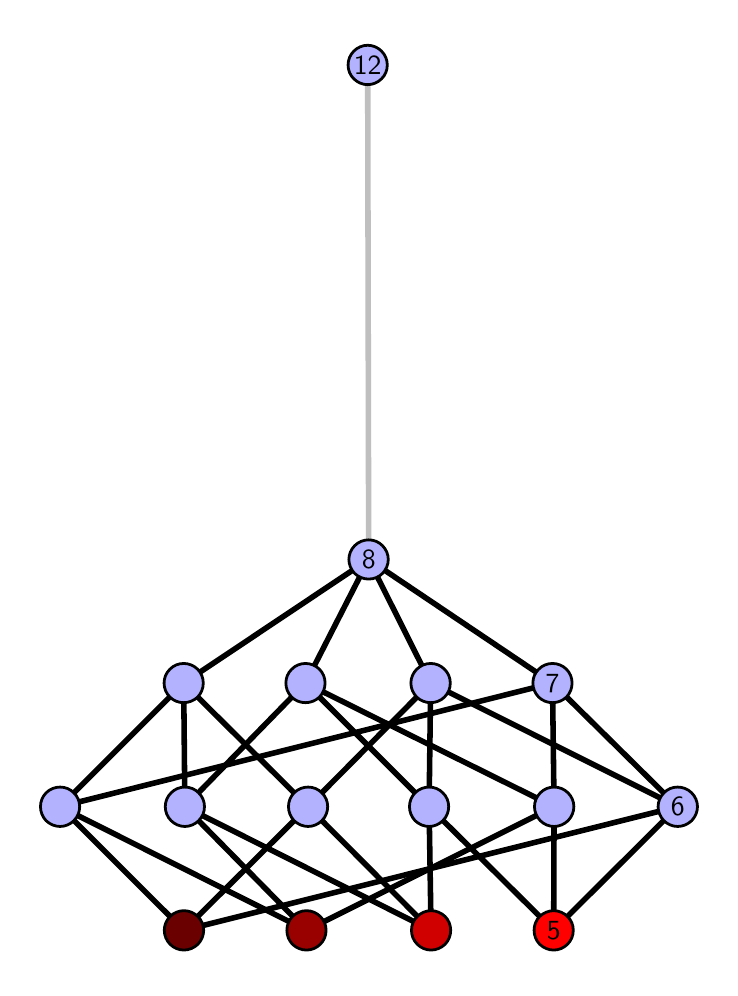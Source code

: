 \begingroup%
\makeatletter%
\begin{pgfpicture}%
\pgfpathrectangle{\pgfpointorigin}{\pgfqpoint{3.412in}{4.7in}}%
\pgfusepath{use as bounding box, clip}%
\begin{pgfscope}%
\pgfsetbuttcap%
\pgfsetmiterjoin%
\definecolor{currentfill}{rgb}{1.0,1.0,1.0}%
\pgfsetfillcolor{currentfill}%
\pgfsetlinewidth{0.0pt}%
\definecolor{currentstroke}{rgb}{1.0,1.0,1.0}%
\pgfsetstrokecolor{currentstroke}%
\pgfsetdash{}{0pt}%
\pgfpathmoveto{\pgfqpoint{0.0in}{0.0in}}%
\pgfpathlineto{\pgfqpoint{3.412in}{0.0in}}%
\pgfpathlineto{\pgfqpoint{3.412in}{4.7in}}%
\pgfpathlineto{\pgfqpoint{0.0in}{4.7in}}%
\pgfpathlineto{\pgfqpoint{0.0in}{0.0in}}%
\pgfpathclose%
\pgfusepath{fill}%
\end{pgfscope}%
\begin{pgfscope}%
\pgfsetbuttcap%
\pgfsetmiterjoin%
\definecolor{currentfill}{rgb}{1.0,1.0,1.0}%
\pgfsetfillcolor{currentfill}%
\pgfsetlinewidth{0.0pt}%
\definecolor{currentstroke}{rgb}{0.0,0.0,0.0}%
\pgfsetstrokecolor{currentstroke}%
\pgfsetstrokeopacity{0.0}%
\pgfsetdash{}{0pt}%
\pgfpathmoveto{\pgfqpoint{0.1in}{0.1in}}%
\pgfpathlineto{\pgfqpoint{3.312in}{0.1in}}%
\pgfpathlineto{\pgfqpoint{3.312in}{4.6in}}%
\pgfpathlineto{\pgfqpoint{0.1in}{4.6in}}%
\pgfpathlineto{\pgfqpoint{0.1in}{0.1in}}%
\pgfpathclose%
\pgfusepath{fill}%
\end{pgfscope}%
\begin{pgfscope}%
\pgfpathrectangle{\pgfqpoint{0.1in}{0.1in}}{\pgfqpoint{3.212in}{4.5in}}%
\pgfusepath{clip}%
\pgfsetrectcap%
\pgfsetroundjoin%
\pgfsetlinewidth{2.007pt}%
\definecolor{currentstroke}{rgb}{0.0,0.0,0.0}%
\pgfsetstrokecolor{currentstroke}%
\pgfsetdash{}{0pt}%
\pgfpathmoveto{\pgfqpoint{2.63in}{0.187in}}%
\pgfpathlineto{\pgfqpoint{2.007in}{0.805in}}%
\pgfusepath{stroke}%
\end{pgfscope}%
\begin{pgfscope}%
\pgfpathrectangle{\pgfqpoint{0.1in}{0.1in}}{\pgfqpoint{3.212in}{4.5in}}%
\pgfusepath{clip}%
\pgfsetrectcap%
\pgfsetroundjoin%
\pgfsetlinewidth{2.007pt}%
\definecolor{currentstroke}{rgb}{0.0,0.0,0.0}%
\pgfsetstrokecolor{currentstroke}%
\pgfsetdash{}{0pt}%
\pgfpathmoveto{\pgfqpoint{2.63in}{0.187in}}%
\pgfpathlineto{\pgfqpoint{2.632in}{0.805in}}%
\pgfusepath{stroke}%
\end{pgfscope}%
\begin{pgfscope}%
\pgfpathrectangle{\pgfqpoint{0.1in}{0.1in}}{\pgfqpoint{3.212in}{4.5in}}%
\pgfusepath{clip}%
\pgfsetrectcap%
\pgfsetroundjoin%
\pgfsetlinewidth{2.007pt}%
\definecolor{currentstroke}{rgb}{0.0,0.0,0.0}%
\pgfsetstrokecolor{currentstroke}%
\pgfsetdash{}{0pt}%
\pgfpathmoveto{\pgfqpoint{2.63in}{0.187in}}%
\pgfpathlineto{\pgfqpoint{3.25in}{0.805in}}%
\pgfusepath{stroke}%
\end{pgfscope}%
\begin{pgfscope}%
\pgfpathrectangle{\pgfqpoint{0.1in}{0.1in}}{\pgfqpoint{3.212in}{4.5in}}%
\pgfusepath{clip}%
\pgfsetrectcap%
\pgfsetroundjoin%
\pgfsetlinewidth{2.007pt}%
\definecolor{currentstroke}{rgb}{0.0,0.0,0.0}%
\pgfsetstrokecolor{currentstroke}%
\pgfsetdash{}{0pt}%
\pgfpathmoveto{\pgfqpoint{2.017in}{0.187in}}%
\pgfpathlineto{\pgfqpoint{2.007in}{0.805in}}%
\pgfusepath{stroke}%
\end{pgfscope}%
\begin{pgfscope}%
\pgfpathrectangle{\pgfqpoint{0.1in}{0.1in}}{\pgfqpoint{3.212in}{4.5in}}%
\pgfusepath{clip}%
\pgfsetrectcap%
\pgfsetroundjoin%
\pgfsetlinewidth{2.007pt}%
\definecolor{currentstroke}{rgb}{0.0,0.0,0.0}%
\pgfsetstrokecolor{currentstroke}%
\pgfsetdash{}{0pt}%
\pgfpathmoveto{\pgfqpoint{2.017in}{0.187in}}%
\pgfpathlineto{\pgfqpoint{0.786in}{0.805in}}%
\pgfusepath{stroke}%
\end{pgfscope}%
\begin{pgfscope}%
\pgfpathrectangle{\pgfqpoint{0.1in}{0.1in}}{\pgfqpoint{3.212in}{4.5in}}%
\pgfusepath{clip}%
\pgfsetrectcap%
\pgfsetroundjoin%
\pgfsetlinewidth{2.007pt}%
\definecolor{currentstroke}{rgb}{0.0,0.0,0.0}%
\pgfsetstrokecolor{currentstroke}%
\pgfsetdash{}{0pt}%
\pgfpathmoveto{\pgfqpoint{2.017in}{0.187in}}%
\pgfpathlineto{\pgfqpoint{1.402in}{0.805in}}%
\pgfusepath{stroke}%
\end{pgfscope}%
\begin{pgfscope}%
\pgfpathrectangle{\pgfqpoint{0.1in}{0.1in}}{\pgfqpoint{3.212in}{4.5in}}%
\pgfusepath{clip}%
\pgfsetrectcap%
\pgfsetroundjoin%
\pgfsetlinewidth{2.007pt}%
\definecolor{currentstroke}{rgb}{0.0,0.0,0.0}%
\pgfsetstrokecolor{currentstroke}%
\pgfsetdash{}{0pt}%
\pgfpathmoveto{\pgfqpoint{1.394in}{0.187in}}%
\pgfpathlineto{\pgfqpoint{2.632in}{0.805in}}%
\pgfusepath{stroke}%
\end{pgfscope}%
\begin{pgfscope}%
\pgfpathrectangle{\pgfqpoint{0.1in}{0.1in}}{\pgfqpoint{3.212in}{4.5in}}%
\pgfusepath{clip}%
\pgfsetrectcap%
\pgfsetroundjoin%
\pgfsetlinewidth{2.007pt}%
\definecolor{currentstroke}{rgb}{0.0,0.0,0.0}%
\pgfsetstrokecolor{currentstroke}%
\pgfsetdash{}{0pt}%
\pgfpathmoveto{\pgfqpoint{1.394in}{0.187in}}%
\pgfpathlineto{\pgfqpoint{0.786in}{0.805in}}%
\pgfusepath{stroke}%
\end{pgfscope}%
\begin{pgfscope}%
\pgfpathrectangle{\pgfqpoint{0.1in}{0.1in}}{\pgfqpoint{3.212in}{4.5in}}%
\pgfusepath{clip}%
\pgfsetrectcap%
\pgfsetroundjoin%
\pgfsetlinewidth{2.007pt}%
\definecolor{currentstroke}{rgb}{0.0,0.0,0.0}%
\pgfsetstrokecolor{currentstroke}%
\pgfsetdash{}{0pt}%
\pgfpathmoveto{\pgfqpoint{1.394in}{0.187in}}%
\pgfpathlineto{\pgfqpoint{0.162in}{0.805in}}%
\pgfusepath{stroke}%
\end{pgfscope}%
\begin{pgfscope}%
\pgfpathrectangle{\pgfqpoint{0.1in}{0.1in}}{\pgfqpoint{3.212in}{4.5in}}%
\pgfusepath{clip}%
\pgfsetrectcap%
\pgfsetroundjoin%
\pgfsetlinewidth{2.007pt}%
\definecolor{currentstroke}{rgb}{0.0,0.0,0.0}%
\pgfsetstrokecolor{currentstroke}%
\pgfsetdash{}{0pt}%
\pgfpathmoveto{\pgfqpoint{0.781in}{0.187in}}%
\pgfpathlineto{\pgfqpoint{3.25in}{0.805in}}%
\pgfusepath{stroke}%
\end{pgfscope}%
\begin{pgfscope}%
\pgfpathrectangle{\pgfqpoint{0.1in}{0.1in}}{\pgfqpoint{3.212in}{4.5in}}%
\pgfusepath{clip}%
\pgfsetrectcap%
\pgfsetroundjoin%
\pgfsetlinewidth{2.007pt}%
\definecolor{currentstroke}{rgb}{0.0,0.0,0.0}%
\pgfsetstrokecolor{currentstroke}%
\pgfsetdash{}{0pt}%
\pgfpathmoveto{\pgfqpoint{0.781in}{0.187in}}%
\pgfpathlineto{\pgfqpoint{1.402in}{0.805in}}%
\pgfusepath{stroke}%
\end{pgfscope}%
\begin{pgfscope}%
\pgfpathrectangle{\pgfqpoint{0.1in}{0.1in}}{\pgfqpoint{3.212in}{4.5in}}%
\pgfusepath{clip}%
\pgfsetrectcap%
\pgfsetroundjoin%
\pgfsetlinewidth{2.007pt}%
\definecolor{currentstroke}{rgb}{0.0,0.0,0.0}%
\pgfsetstrokecolor{currentstroke}%
\pgfsetdash{}{0pt}%
\pgfpathmoveto{\pgfqpoint{0.781in}{0.187in}}%
\pgfpathlineto{\pgfqpoint{0.162in}{0.805in}}%
\pgfusepath{stroke}%
\end{pgfscope}%
\begin{pgfscope}%
\pgfpathrectangle{\pgfqpoint{0.1in}{0.1in}}{\pgfqpoint{3.212in}{4.5in}}%
\pgfusepath{clip}%
\pgfsetrectcap%
\pgfsetroundjoin%
\pgfsetlinewidth{2.007pt}%
\definecolor{currentstroke}{rgb}{0.0,0.0,0.0}%
\pgfsetstrokecolor{currentstroke}%
\pgfsetdash{}{0pt}%
\pgfpathmoveto{\pgfqpoint{2.007in}{0.805in}}%
\pgfpathlineto{\pgfqpoint{1.389in}{1.423in}}%
\pgfusepath{stroke}%
\end{pgfscope}%
\begin{pgfscope}%
\pgfpathrectangle{\pgfqpoint{0.1in}{0.1in}}{\pgfqpoint{3.212in}{4.5in}}%
\pgfusepath{clip}%
\pgfsetrectcap%
\pgfsetroundjoin%
\pgfsetlinewidth{2.007pt}%
\definecolor{currentstroke}{rgb}{0.0,0.0,0.0}%
\pgfsetstrokecolor{currentstroke}%
\pgfsetdash{}{0pt}%
\pgfpathmoveto{\pgfqpoint{2.007in}{0.805in}}%
\pgfpathlineto{\pgfqpoint{2.015in}{1.423in}}%
\pgfusepath{stroke}%
\end{pgfscope}%
\begin{pgfscope}%
\pgfpathrectangle{\pgfqpoint{0.1in}{0.1in}}{\pgfqpoint{3.212in}{4.5in}}%
\pgfusepath{clip}%
\pgfsetrectcap%
\pgfsetroundjoin%
\pgfsetlinewidth{2.007pt}%
\definecolor{currentstroke}{rgb}{0.0,0.0,0.0}%
\pgfsetstrokecolor{currentstroke}%
\pgfsetdash{}{0pt}%
\pgfpathmoveto{\pgfqpoint{2.632in}{0.805in}}%
\pgfpathlineto{\pgfqpoint{1.389in}{1.423in}}%
\pgfusepath{stroke}%
\end{pgfscope}%
\begin{pgfscope}%
\pgfpathrectangle{\pgfqpoint{0.1in}{0.1in}}{\pgfqpoint{3.212in}{4.5in}}%
\pgfusepath{clip}%
\pgfsetrectcap%
\pgfsetroundjoin%
\pgfsetlinewidth{2.007pt}%
\definecolor{currentstroke}{rgb}{0.0,0.0,0.0}%
\pgfsetstrokecolor{currentstroke}%
\pgfsetdash{}{0pt}%
\pgfpathmoveto{\pgfqpoint{2.632in}{0.805in}}%
\pgfpathlineto{\pgfqpoint{2.624in}{1.423in}}%
\pgfusepath{stroke}%
\end{pgfscope}%
\begin{pgfscope}%
\pgfpathrectangle{\pgfqpoint{0.1in}{0.1in}}{\pgfqpoint{3.212in}{4.5in}}%
\pgfusepath{clip}%
\pgfsetrectcap%
\pgfsetroundjoin%
\pgfsetlinewidth{2.007pt}%
\definecolor{currentstroke}{rgb}{0.0,0.0,0.0}%
\pgfsetstrokecolor{currentstroke}%
\pgfsetdash{}{0pt}%
\pgfpathmoveto{\pgfqpoint{3.25in}{0.805in}}%
\pgfpathlineto{\pgfqpoint{2.015in}{1.423in}}%
\pgfusepath{stroke}%
\end{pgfscope}%
\begin{pgfscope}%
\pgfpathrectangle{\pgfqpoint{0.1in}{0.1in}}{\pgfqpoint{3.212in}{4.5in}}%
\pgfusepath{clip}%
\pgfsetrectcap%
\pgfsetroundjoin%
\pgfsetlinewidth{2.007pt}%
\definecolor{currentstroke}{rgb}{0.0,0.0,0.0}%
\pgfsetstrokecolor{currentstroke}%
\pgfsetdash{}{0pt}%
\pgfpathmoveto{\pgfqpoint{3.25in}{0.805in}}%
\pgfpathlineto{\pgfqpoint{2.624in}{1.423in}}%
\pgfusepath{stroke}%
\end{pgfscope}%
\begin{pgfscope}%
\pgfpathrectangle{\pgfqpoint{0.1in}{0.1in}}{\pgfqpoint{3.212in}{4.5in}}%
\pgfusepath{clip}%
\pgfsetrectcap%
\pgfsetroundjoin%
\pgfsetlinewidth{2.007pt}%
\definecolor{currentstroke}{rgb}{0.0,0.0,0.0}%
\pgfsetstrokecolor{currentstroke}%
\pgfsetdash{}{0pt}%
\pgfpathmoveto{\pgfqpoint{0.786in}{0.805in}}%
\pgfpathlineto{\pgfqpoint{1.389in}{1.423in}}%
\pgfusepath{stroke}%
\end{pgfscope}%
\begin{pgfscope}%
\pgfpathrectangle{\pgfqpoint{0.1in}{0.1in}}{\pgfqpoint{3.212in}{4.5in}}%
\pgfusepath{clip}%
\pgfsetrectcap%
\pgfsetroundjoin%
\pgfsetlinewidth{2.007pt}%
\definecolor{currentstroke}{rgb}{0.0,0.0,0.0}%
\pgfsetstrokecolor{currentstroke}%
\pgfsetdash{}{0pt}%
\pgfpathmoveto{\pgfqpoint{0.786in}{0.805in}}%
\pgfpathlineto{\pgfqpoint{0.78in}{1.423in}}%
\pgfusepath{stroke}%
\end{pgfscope}%
\begin{pgfscope}%
\pgfpathrectangle{\pgfqpoint{0.1in}{0.1in}}{\pgfqpoint{3.212in}{4.5in}}%
\pgfusepath{clip}%
\pgfsetrectcap%
\pgfsetroundjoin%
\pgfsetlinewidth{2.007pt}%
\definecolor{currentstroke}{rgb}{0.0,0.0,0.0}%
\pgfsetstrokecolor{currentstroke}%
\pgfsetdash{}{0pt}%
\pgfpathmoveto{\pgfqpoint{1.402in}{0.805in}}%
\pgfpathlineto{\pgfqpoint{2.015in}{1.423in}}%
\pgfusepath{stroke}%
\end{pgfscope}%
\begin{pgfscope}%
\pgfpathrectangle{\pgfqpoint{0.1in}{0.1in}}{\pgfqpoint{3.212in}{4.5in}}%
\pgfusepath{clip}%
\pgfsetrectcap%
\pgfsetroundjoin%
\pgfsetlinewidth{2.007pt}%
\definecolor{currentstroke}{rgb}{0.0,0.0,0.0}%
\pgfsetstrokecolor{currentstroke}%
\pgfsetdash{}{0pt}%
\pgfpathmoveto{\pgfqpoint{1.402in}{0.805in}}%
\pgfpathlineto{\pgfqpoint{0.78in}{1.423in}}%
\pgfusepath{stroke}%
\end{pgfscope}%
\begin{pgfscope}%
\pgfpathrectangle{\pgfqpoint{0.1in}{0.1in}}{\pgfqpoint{3.212in}{4.5in}}%
\pgfusepath{clip}%
\pgfsetrectcap%
\pgfsetroundjoin%
\pgfsetlinewidth{2.007pt}%
\definecolor{currentstroke}{rgb}{0.0,0.0,0.0}%
\pgfsetstrokecolor{currentstroke}%
\pgfsetdash{}{0pt}%
\pgfpathmoveto{\pgfqpoint{0.162in}{0.805in}}%
\pgfpathlineto{\pgfqpoint{2.624in}{1.423in}}%
\pgfusepath{stroke}%
\end{pgfscope}%
\begin{pgfscope}%
\pgfpathrectangle{\pgfqpoint{0.1in}{0.1in}}{\pgfqpoint{3.212in}{4.5in}}%
\pgfusepath{clip}%
\pgfsetrectcap%
\pgfsetroundjoin%
\pgfsetlinewidth{2.007pt}%
\definecolor{currentstroke}{rgb}{0.0,0.0,0.0}%
\pgfsetstrokecolor{currentstroke}%
\pgfsetdash{}{0pt}%
\pgfpathmoveto{\pgfqpoint{0.162in}{0.805in}}%
\pgfpathlineto{\pgfqpoint{0.78in}{1.423in}}%
\pgfusepath{stroke}%
\end{pgfscope}%
\begin{pgfscope}%
\pgfpathrectangle{\pgfqpoint{0.1in}{0.1in}}{\pgfqpoint{3.212in}{4.5in}}%
\pgfusepath{clip}%
\pgfsetrectcap%
\pgfsetroundjoin%
\pgfsetlinewidth{2.007pt}%
\definecolor{currentstroke}{rgb}{0.0,0.0,0.0}%
\pgfsetstrokecolor{currentstroke}%
\pgfsetdash{}{0pt}%
\pgfpathmoveto{\pgfqpoint{1.389in}{1.423in}}%
\pgfpathlineto{\pgfqpoint{1.705in}{2.041in}}%
\pgfusepath{stroke}%
\end{pgfscope}%
\begin{pgfscope}%
\pgfpathrectangle{\pgfqpoint{0.1in}{0.1in}}{\pgfqpoint{3.212in}{4.5in}}%
\pgfusepath{clip}%
\pgfsetrectcap%
\pgfsetroundjoin%
\pgfsetlinewidth{2.007pt}%
\definecolor{currentstroke}{rgb}{0.0,0.0,0.0}%
\pgfsetstrokecolor{currentstroke}%
\pgfsetdash{}{0pt}%
\pgfpathmoveto{\pgfqpoint{2.015in}{1.423in}}%
\pgfpathlineto{\pgfqpoint{1.705in}{2.041in}}%
\pgfusepath{stroke}%
\end{pgfscope}%
\begin{pgfscope}%
\pgfpathrectangle{\pgfqpoint{0.1in}{0.1in}}{\pgfqpoint{3.212in}{4.5in}}%
\pgfusepath{clip}%
\pgfsetrectcap%
\pgfsetroundjoin%
\pgfsetlinewidth{2.007pt}%
\definecolor{currentstroke}{rgb}{0.0,0.0,0.0}%
\pgfsetstrokecolor{currentstroke}%
\pgfsetdash{}{0pt}%
\pgfpathmoveto{\pgfqpoint{2.624in}{1.423in}}%
\pgfpathlineto{\pgfqpoint{1.705in}{2.041in}}%
\pgfusepath{stroke}%
\end{pgfscope}%
\begin{pgfscope}%
\pgfpathrectangle{\pgfqpoint{0.1in}{0.1in}}{\pgfqpoint{3.212in}{4.5in}}%
\pgfusepath{clip}%
\pgfsetrectcap%
\pgfsetroundjoin%
\pgfsetlinewidth{2.007pt}%
\definecolor{currentstroke}{rgb}{0.0,0.0,0.0}%
\pgfsetstrokecolor{currentstroke}%
\pgfsetdash{}{0pt}%
\pgfpathmoveto{\pgfqpoint{0.78in}{1.423in}}%
\pgfpathlineto{\pgfqpoint{1.705in}{2.041in}}%
\pgfusepath{stroke}%
\end{pgfscope}%
\begin{pgfscope}%
\pgfpathrectangle{\pgfqpoint{0.1in}{0.1in}}{\pgfqpoint{3.212in}{4.5in}}%
\pgfusepath{clip}%
\pgfsetrectcap%
\pgfsetroundjoin%
\pgfsetlinewidth{2.007pt}%
\definecolor{currentstroke}{rgb}{0.75,0.75,0.75}%
\pgfsetstrokecolor{currentstroke}%
\pgfsetdash{}{0pt}%
\pgfpathmoveto{\pgfqpoint{1.705in}{2.041in}}%
\pgfpathlineto{\pgfqpoint{1.7in}{4.513in}}%
\pgfusepath{stroke}%
\end{pgfscope}%
\begin{pgfscope}%
\pgfsetbuttcap%
\pgfsetroundjoin%
\definecolor{currentfill}{rgb}{0.7,0.7,1.0}%
\pgfsetfillcolor{currentfill}%
\pgfsetlinewidth{1.004pt}%
\definecolor{currentstroke}{rgb}{0.0,0.0,0.0}%
\pgfsetstrokecolor{currentstroke}%
\pgfsetdash{}{0pt}%
\pgfpathmoveto{\pgfqpoint{0.162in}{0.706in}}%
\pgfpathcurveto{\pgfqpoint{0.188in}{0.706in}}{\pgfqpoint{0.213in}{0.717in}}{\pgfqpoint{0.231in}{0.735in}}%
\pgfpathcurveto{\pgfqpoint{0.25in}{0.754in}}{\pgfqpoint{0.26in}{0.779in}}{\pgfqpoint{0.26in}{0.805in}}%
\pgfpathcurveto{\pgfqpoint{0.26in}{0.831in}}{\pgfqpoint{0.25in}{0.856in}}{\pgfqpoint{0.231in}{0.874in}}%
\pgfpathcurveto{\pgfqpoint{0.213in}{0.893in}}{\pgfqpoint{0.188in}{0.903in}}{\pgfqpoint{0.162in}{0.903in}}%
\pgfpathcurveto{\pgfqpoint{0.136in}{0.903in}}{\pgfqpoint{0.111in}{0.893in}}{\pgfqpoint{0.092in}{0.874in}}%
\pgfpathcurveto{\pgfqpoint{0.074in}{0.856in}}{\pgfqpoint{0.064in}{0.831in}}{\pgfqpoint{0.064in}{0.805in}}%
\pgfpathcurveto{\pgfqpoint{0.064in}{0.779in}}{\pgfqpoint{0.074in}{0.754in}}{\pgfqpoint{0.092in}{0.735in}}%
\pgfpathcurveto{\pgfqpoint{0.111in}{0.717in}}{\pgfqpoint{0.136in}{0.706in}}{\pgfqpoint{0.162in}{0.706in}}%
\pgfpathlineto{\pgfqpoint{0.162in}{0.706in}}%
\pgfpathclose%
\pgfusepath{stroke,fill}%
\end{pgfscope}%
\begin{pgfscope}%
\pgfsetbuttcap%
\pgfsetroundjoin%
\definecolor{currentfill}{rgb}{0.7,0.7,1.0}%
\pgfsetfillcolor{currentfill}%
\pgfsetlinewidth{1.004pt}%
\definecolor{currentstroke}{rgb}{0.0,0.0,0.0}%
\pgfsetstrokecolor{currentstroke}%
\pgfsetdash{}{0pt}%
\pgfpathmoveto{\pgfqpoint{0.786in}{0.706in}}%
\pgfpathcurveto{\pgfqpoint{0.812in}{0.706in}}{\pgfqpoint{0.837in}{0.717in}}{\pgfqpoint{0.855in}{0.735in}}%
\pgfpathcurveto{\pgfqpoint{0.874in}{0.754in}}{\pgfqpoint{0.884in}{0.779in}}{\pgfqpoint{0.884in}{0.805in}}%
\pgfpathcurveto{\pgfqpoint{0.884in}{0.831in}}{\pgfqpoint{0.874in}{0.856in}}{\pgfqpoint{0.855in}{0.874in}}%
\pgfpathcurveto{\pgfqpoint{0.837in}{0.893in}}{\pgfqpoint{0.812in}{0.903in}}{\pgfqpoint{0.786in}{0.903in}}%
\pgfpathcurveto{\pgfqpoint{0.76in}{0.903in}}{\pgfqpoint{0.735in}{0.893in}}{\pgfqpoint{0.717in}{0.874in}}%
\pgfpathcurveto{\pgfqpoint{0.698in}{0.856in}}{\pgfqpoint{0.688in}{0.831in}}{\pgfqpoint{0.688in}{0.805in}}%
\pgfpathcurveto{\pgfqpoint{0.688in}{0.779in}}{\pgfqpoint{0.698in}{0.754in}}{\pgfqpoint{0.717in}{0.735in}}%
\pgfpathcurveto{\pgfqpoint{0.735in}{0.717in}}{\pgfqpoint{0.76in}{0.706in}}{\pgfqpoint{0.786in}{0.706in}}%
\pgfpathlineto{\pgfqpoint{0.786in}{0.706in}}%
\pgfpathclose%
\pgfusepath{stroke,fill}%
\end{pgfscope}%
\begin{pgfscope}%
\pgfsetbuttcap%
\pgfsetroundjoin%
\definecolor{currentfill}{rgb}{0.7,0.7,1.0}%
\pgfsetfillcolor{currentfill}%
\pgfsetlinewidth{1.004pt}%
\definecolor{currentstroke}{rgb}{0.0,0.0,0.0}%
\pgfsetstrokecolor{currentstroke}%
\pgfsetdash{}{0pt}%
\pgfpathmoveto{\pgfqpoint{1.402in}{0.706in}}%
\pgfpathcurveto{\pgfqpoint{1.428in}{0.706in}}{\pgfqpoint{1.453in}{0.717in}}{\pgfqpoint{1.471in}{0.735in}}%
\pgfpathcurveto{\pgfqpoint{1.49in}{0.754in}}{\pgfqpoint{1.5in}{0.779in}}{\pgfqpoint{1.5in}{0.805in}}%
\pgfpathcurveto{\pgfqpoint{1.5in}{0.831in}}{\pgfqpoint{1.49in}{0.856in}}{\pgfqpoint{1.471in}{0.874in}}%
\pgfpathcurveto{\pgfqpoint{1.453in}{0.893in}}{\pgfqpoint{1.428in}{0.903in}}{\pgfqpoint{1.402in}{0.903in}}%
\pgfpathcurveto{\pgfqpoint{1.376in}{0.903in}}{\pgfqpoint{1.351in}{0.893in}}{\pgfqpoint{1.332in}{0.874in}}%
\pgfpathcurveto{\pgfqpoint{1.314in}{0.856in}}{\pgfqpoint{1.304in}{0.831in}}{\pgfqpoint{1.304in}{0.805in}}%
\pgfpathcurveto{\pgfqpoint{1.304in}{0.779in}}{\pgfqpoint{1.314in}{0.754in}}{\pgfqpoint{1.332in}{0.735in}}%
\pgfpathcurveto{\pgfqpoint{1.351in}{0.717in}}{\pgfqpoint{1.376in}{0.706in}}{\pgfqpoint{1.402in}{0.706in}}%
\pgfpathlineto{\pgfqpoint{1.402in}{0.706in}}%
\pgfpathclose%
\pgfusepath{stroke,fill}%
\end{pgfscope}%
\begin{pgfscope}%
\pgfsetbuttcap%
\pgfsetroundjoin%
\definecolor{currentfill}{rgb}{0.7,0.7,1.0}%
\pgfsetfillcolor{currentfill}%
\pgfsetlinewidth{1.004pt}%
\definecolor{currentstroke}{rgb}{0.0,0.0,0.0}%
\pgfsetstrokecolor{currentstroke}%
\pgfsetdash{}{0pt}%
\pgfpathmoveto{\pgfqpoint{0.78in}{1.325in}}%
\pgfpathcurveto{\pgfqpoint{0.806in}{1.325in}}{\pgfqpoint{0.831in}{1.335in}}{\pgfqpoint{0.85in}{1.353in}}%
\pgfpathcurveto{\pgfqpoint{0.868in}{1.372in}}{\pgfqpoint{0.878in}{1.397in}}{\pgfqpoint{0.878in}{1.423in}}%
\pgfpathcurveto{\pgfqpoint{0.878in}{1.449in}}{\pgfqpoint{0.868in}{1.474in}}{\pgfqpoint{0.85in}{1.492in}}%
\pgfpathcurveto{\pgfqpoint{0.831in}{1.511in}}{\pgfqpoint{0.806in}{1.521in}}{\pgfqpoint{0.78in}{1.521in}}%
\pgfpathcurveto{\pgfqpoint{0.754in}{1.521in}}{\pgfqpoint{0.729in}{1.511in}}{\pgfqpoint{0.711in}{1.492in}}%
\pgfpathcurveto{\pgfqpoint{0.692in}{1.474in}}{\pgfqpoint{0.682in}{1.449in}}{\pgfqpoint{0.682in}{1.423in}}%
\pgfpathcurveto{\pgfqpoint{0.682in}{1.397in}}{\pgfqpoint{0.692in}{1.372in}}{\pgfqpoint{0.711in}{1.353in}}%
\pgfpathcurveto{\pgfqpoint{0.729in}{1.335in}}{\pgfqpoint{0.754in}{1.325in}}{\pgfqpoint{0.78in}{1.325in}}%
\pgfpathlineto{\pgfqpoint{0.78in}{1.325in}}%
\pgfpathclose%
\pgfusepath{stroke,fill}%
\end{pgfscope}%
\begin{pgfscope}%
\pgfsetbuttcap%
\pgfsetroundjoin%
\definecolor{currentfill}{rgb}{0.7,0.7,1.0}%
\pgfsetfillcolor{currentfill}%
\pgfsetlinewidth{1.004pt}%
\definecolor{currentstroke}{rgb}{0.0,0.0,0.0}%
\pgfsetstrokecolor{currentstroke}%
\pgfsetdash{}{0pt}%
\pgfpathmoveto{\pgfqpoint{2.007in}{0.706in}}%
\pgfpathcurveto{\pgfqpoint{2.033in}{0.706in}}{\pgfqpoint{2.058in}{0.717in}}{\pgfqpoint{2.076in}{0.735in}}%
\pgfpathcurveto{\pgfqpoint{2.095in}{0.754in}}{\pgfqpoint{2.105in}{0.779in}}{\pgfqpoint{2.105in}{0.805in}}%
\pgfpathcurveto{\pgfqpoint{2.105in}{0.831in}}{\pgfqpoint{2.095in}{0.856in}}{\pgfqpoint{2.076in}{0.874in}}%
\pgfpathcurveto{\pgfqpoint{2.058in}{0.893in}}{\pgfqpoint{2.033in}{0.903in}}{\pgfqpoint{2.007in}{0.903in}}%
\pgfpathcurveto{\pgfqpoint{1.981in}{0.903in}}{\pgfqpoint{1.956in}{0.893in}}{\pgfqpoint{1.937in}{0.874in}}%
\pgfpathcurveto{\pgfqpoint{1.919in}{0.856in}}{\pgfqpoint{1.909in}{0.831in}}{\pgfqpoint{1.909in}{0.805in}}%
\pgfpathcurveto{\pgfqpoint{1.909in}{0.779in}}{\pgfqpoint{1.919in}{0.754in}}{\pgfqpoint{1.937in}{0.735in}}%
\pgfpathcurveto{\pgfqpoint{1.956in}{0.717in}}{\pgfqpoint{1.981in}{0.706in}}{\pgfqpoint{2.007in}{0.706in}}%
\pgfpathlineto{\pgfqpoint{2.007in}{0.706in}}%
\pgfpathclose%
\pgfusepath{stroke,fill}%
\end{pgfscope}%
\begin{pgfscope}%
\pgfsetbuttcap%
\pgfsetroundjoin%
\definecolor{currentfill}{rgb}{0.7,0.7,1.0}%
\pgfsetfillcolor{currentfill}%
\pgfsetlinewidth{1.004pt}%
\definecolor{currentstroke}{rgb}{0.0,0.0,0.0}%
\pgfsetstrokecolor{currentstroke}%
\pgfsetdash{}{0pt}%
\pgfpathmoveto{\pgfqpoint{2.632in}{0.706in}}%
\pgfpathcurveto{\pgfqpoint{2.658in}{0.706in}}{\pgfqpoint{2.683in}{0.717in}}{\pgfqpoint{2.702in}{0.735in}}%
\pgfpathcurveto{\pgfqpoint{2.72in}{0.754in}}{\pgfqpoint{2.731in}{0.779in}}{\pgfqpoint{2.731in}{0.805in}}%
\pgfpathcurveto{\pgfqpoint{2.731in}{0.831in}}{\pgfqpoint{2.72in}{0.856in}}{\pgfqpoint{2.702in}{0.874in}}%
\pgfpathcurveto{\pgfqpoint{2.683in}{0.893in}}{\pgfqpoint{2.658in}{0.903in}}{\pgfqpoint{2.632in}{0.903in}}%
\pgfpathcurveto{\pgfqpoint{2.606in}{0.903in}}{\pgfqpoint{2.581in}{0.893in}}{\pgfqpoint{2.563in}{0.874in}}%
\pgfpathcurveto{\pgfqpoint{2.545in}{0.856in}}{\pgfqpoint{2.534in}{0.831in}}{\pgfqpoint{2.534in}{0.805in}}%
\pgfpathcurveto{\pgfqpoint{2.534in}{0.779in}}{\pgfqpoint{2.545in}{0.754in}}{\pgfqpoint{2.563in}{0.735in}}%
\pgfpathcurveto{\pgfqpoint{2.581in}{0.717in}}{\pgfqpoint{2.606in}{0.706in}}{\pgfqpoint{2.632in}{0.706in}}%
\pgfpathlineto{\pgfqpoint{2.632in}{0.706in}}%
\pgfpathclose%
\pgfusepath{stroke,fill}%
\end{pgfscope}%
\begin{pgfscope}%
\pgfsetbuttcap%
\pgfsetroundjoin%
\definecolor{currentfill}{rgb}{0.7,0.7,1.0}%
\pgfsetfillcolor{currentfill}%
\pgfsetlinewidth{1.004pt}%
\definecolor{currentstroke}{rgb}{0.0,0.0,0.0}%
\pgfsetstrokecolor{currentstroke}%
\pgfsetdash{}{0pt}%
\pgfpathmoveto{\pgfqpoint{1.389in}{1.325in}}%
\pgfpathcurveto{\pgfqpoint{1.415in}{1.325in}}{\pgfqpoint{1.44in}{1.335in}}{\pgfqpoint{1.459in}{1.353in}}%
\pgfpathcurveto{\pgfqpoint{1.477in}{1.372in}}{\pgfqpoint{1.487in}{1.397in}}{\pgfqpoint{1.487in}{1.423in}}%
\pgfpathcurveto{\pgfqpoint{1.487in}{1.449in}}{\pgfqpoint{1.477in}{1.474in}}{\pgfqpoint{1.459in}{1.492in}}%
\pgfpathcurveto{\pgfqpoint{1.44in}{1.511in}}{\pgfqpoint{1.415in}{1.521in}}{\pgfqpoint{1.389in}{1.521in}}%
\pgfpathcurveto{\pgfqpoint{1.363in}{1.521in}}{\pgfqpoint{1.338in}{1.511in}}{\pgfqpoint{1.32in}{1.492in}}%
\pgfpathcurveto{\pgfqpoint{1.301in}{1.474in}}{\pgfqpoint{1.291in}{1.449in}}{\pgfqpoint{1.291in}{1.423in}}%
\pgfpathcurveto{\pgfqpoint{1.291in}{1.397in}}{\pgfqpoint{1.301in}{1.372in}}{\pgfqpoint{1.32in}{1.353in}}%
\pgfpathcurveto{\pgfqpoint{1.338in}{1.335in}}{\pgfqpoint{1.363in}{1.325in}}{\pgfqpoint{1.389in}{1.325in}}%
\pgfpathlineto{\pgfqpoint{1.389in}{1.325in}}%
\pgfpathclose%
\pgfusepath{stroke,fill}%
\end{pgfscope}%
\begin{pgfscope}%
\pgfsetbuttcap%
\pgfsetroundjoin%
\definecolor{currentfill}{rgb}{0.7,0.7,1.0}%
\pgfsetfillcolor{currentfill}%
\pgfsetlinewidth{1.004pt}%
\definecolor{currentstroke}{rgb}{0.0,0.0,0.0}%
\pgfsetstrokecolor{currentstroke}%
\pgfsetdash{}{0pt}%
\pgfpathmoveto{\pgfqpoint{3.25in}{0.706in}}%
\pgfpathcurveto{\pgfqpoint{3.276in}{0.706in}}{\pgfqpoint{3.301in}{0.717in}}{\pgfqpoint{3.32in}{0.735in}}%
\pgfpathcurveto{\pgfqpoint{3.338in}{0.754in}}{\pgfqpoint{3.349in}{0.779in}}{\pgfqpoint{3.349in}{0.805in}}%
\pgfpathcurveto{\pgfqpoint{3.349in}{0.831in}}{\pgfqpoint{3.338in}{0.856in}}{\pgfqpoint{3.32in}{0.874in}}%
\pgfpathcurveto{\pgfqpoint{3.301in}{0.893in}}{\pgfqpoint{3.276in}{0.903in}}{\pgfqpoint{3.25in}{0.903in}}%
\pgfpathcurveto{\pgfqpoint{3.224in}{0.903in}}{\pgfqpoint{3.199in}{0.893in}}{\pgfqpoint{3.181in}{0.874in}}%
\pgfpathcurveto{\pgfqpoint{3.163in}{0.856in}}{\pgfqpoint{3.152in}{0.831in}}{\pgfqpoint{3.152in}{0.805in}}%
\pgfpathcurveto{\pgfqpoint{3.152in}{0.779in}}{\pgfqpoint{3.163in}{0.754in}}{\pgfqpoint{3.181in}{0.735in}}%
\pgfpathcurveto{\pgfqpoint{3.199in}{0.717in}}{\pgfqpoint{3.224in}{0.706in}}{\pgfqpoint{3.25in}{0.706in}}%
\pgfpathlineto{\pgfqpoint{3.25in}{0.706in}}%
\pgfpathclose%
\pgfusepath{stroke,fill}%
\end{pgfscope}%
\begin{pgfscope}%
\pgfsetbuttcap%
\pgfsetroundjoin%
\definecolor{currentfill}{rgb}{0.7,0.7,1.0}%
\pgfsetfillcolor{currentfill}%
\pgfsetlinewidth{1.004pt}%
\definecolor{currentstroke}{rgb}{0.0,0.0,0.0}%
\pgfsetstrokecolor{currentstroke}%
\pgfsetdash{}{0pt}%
\pgfpathmoveto{\pgfqpoint{2.015in}{1.325in}}%
\pgfpathcurveto{\pgfqpoint{2.041in}{1.325in}}{\pgfqpoint{2.066in}{1.335in}}{\pgfqpoint{2.084in}{1.353in}}%
\pgfpathcurveto{\pgfqpoint{2.103in}{1.372in}}{\pgfqpoint{2.113in}{1.397in}}{\pgfqpoint{2.113in}{1.423in}}%
\pgfpathcurveto{\pgfqpoint{2.113in}{1.449in}}{\pgfqpoint{2.103in}{1.474in}}{\pgfqpoint{2.084in}{1.492in}}%
\pgfpathcurveto{\pgfqpoint{2.066in}{1.511in}}{\pgfqpoint{2.041in}{1.521in}}{\pgfqpoint{2.015in}{1.521in}}%
\pgfpathcurveto{\pgfqpoint{1.989in}{1.521in}}{\pgfqpoint{1.964in}{1.511in}}{\pgfqpoint{1.945in}{1.492in}}%
\pgfpathcurveto{\pgfqpoint{1.927in}{1.474in}}{\pgfqpoint{1.916in}{1.449in}}{\pgfqpoint{1.916in}{1.423in}}%
\pgfpathcurveto{\pgfqpoint{1.916in}{1.397in}}{\pgfqpoint{1.927in}{1.372in}}{\pgfqpoint{1.945in}{1.353in}}%
\pgfpathcurveto{\pgfqpoint{1.964in}{1.335in}}{\pgfqpoint{1.989in}{1.325in}}{\pgfqpoint{2.015in}{1.325in}}%
\pgfpathlineto{\pgfqpoint{2.015in}{1.325in}}%
\pgfpathclose%
\pgfusepath{stroke,fill}%
\end{pgfscope}%
\begin{pgfscope}%
\pgfsetbuttcap%
\pgfsetroundjoin%
\definecolor{currentfill}{rgb}{0.7,0.7,1.0}%
\pgfsetfillcolor{currentfill}%
\pgfsetlinewidth{1.004pt}%
\definecolor{currentstroke}{rgb}{0.0,0.0,0.0}%
\pgfsetstrokecolor{currentstroke}%
\pgfsetdash{}{0pt}%
\pgfpathmoveto{\pgfqpoint{2.624in}{1.325in}}%
\pgfpathcurveto{\pgfqpoint{2.65in}{1.325in}}{\pgfqpoint{2.675in}{1.335in}}{\pgfqpoint{2.694in}{1.353in}}%
\pgfpathcurveto{\pgfqpoint{2.712in}{1.372in}}{\pgfqpoint{2.722in}{1.397in}}{\pgfqpoint{2.722in}{1.423in}}%
\pgfpathcurveto{\pgfqpoint{2.722in}{1.449in}}{\pgfqpoint{2.712in}{1.474in}}{\pgfqpoint{2.694in}{1.492in}}%
\pgfpathcurveto{\pgfqpoint{2.675in}{1.511in}}{\pgfqpoint{2.65in}{1.521in}}{\pgfqpoint{2.624in}{1.521in}}%
\pgfpathcurveto{\pgfqpoint{2.598in}{1.521in}}{\pgfqpoint{2.573in}{1.511in}}{\pgfqpoint{2.555in}{1.492in}}%
\pgfpathcurveto{\pgfqpoint{2.536in}{1.474in}}{\pgfqpoint{2.526in}{1.449in}}{\pgfqpoint{2.526in}{1.423in}}%
\pgfpathcurveto{\pgfqpoint{2.526in}{1.397in}}{\pgfqpoint{2.536in}{1.372in}}{\pgfqpoint{2.555in}{1.353in}}%
\pgfpathcurveto{\pgfqpoint{2.573in}{1.335in}}{\pgfqpoint{2.598in}{1.325in}}{\pgfqpoint{2.624in}{1.325in}}%
\pgfpathlineto{\pgfqpoint{2.624in}{1.325in}}%
\pgfpathclose%
\pgfusepath{stroke,fill}%
\end{pgfscope}%
\begin{pgfscope}%
\pgfsetbuttcap%
\pgfsetroundjoin%
\definecolor{currentfill}{rgb}{0.7,0.7,1.0}%
\pgfsetfillcolor{currentfill}%
\pgfsetlinewidth{1.004pt}%
\definecolor{currentstroke}{rgb}{0.0,0.0,0.0}%
\pgfsetstrokecolor{currentstroke}%
\pgfsetdash{}{0pt}%
\pgfpathmoveto{\pgfqpoint{1.705in}{1.943in}}%
\pgfpathcurveto{\pgfqpoint{1.731in}{1.943in}}{\pgfqpoint{1.756in}{1.953in}}{\pgfqpoint{1.774in}{1.971in}}%
\pgfpathcurveto{\pgfqpoint{1.792in}{1.99in}}{\pgfqpoint{1.803in}{2.015in}}{\pgfqpoint{1.803in}{2.041in}}%
\pgfpathcurveto{\pgfqpoint{1.803in}{2.067in}}{\pgfqpoint{1.792in}{2.092in}}{\pgfqpoint{1.774in}{2.11in}}%
\pgfpathcurveto{\pgfqpoint{1.756in}{2.129in}}{\pgfqpoint{1.731in}{2.139in}}{\pgfqpoint{1.705in}{2.139in}}%
\pgfpathcurveto{\pgfqpoint{1.679in}{2.139in}}{\pgfqpoint{1.654in}{2.129in}}{\pgfqpoint{1.635in}{2.11in}}%
\pgfpathcurveto{\pgfqpoint{1.617in}{2.092in}}{\pgfqpoint{1.606in}{2.067in}}{\pgfqpoint{1.606in}{2.041in}}%
\pgfpathcurveto{\pgfqpoint{1.606in}{2.015in}}{\pgfqpoint{1.617in}{1.99in}}{\pgfqpoint{1.635in}{1.971in}}%
\pgfpathcurveto{\pgfqpoint{1.654in}{1.953in}}{\pgfqpoint{1.679in}{1.943in}}{\pgfqpoint{1.705in}{1.943in}}%
\pgfpathlineto{\pgfqpoint{1.705in}{1.943in}}%
\pgfpathclose%
\pgfusepath{stroke,fill}%
\end{pgfscope}%
\begin{pgfscope}%
\pgfsetbuttcap%
\pgfsetroundjoin%
\definecolor{currentfill}{rgb}{0.7,0.7,1.0}%
\pgfsetfillcolor{currentfill}%
\pgfsetlinewidth{1.004pt}%
\definecolor{currentstroke}{rgb}{0.0,0.0,0.0}%
\pgfsetstrokecolor{currentstroke}%
\pgfsetdash{}{0pt}%
\pgfpathmoveto{\pgfqpoint{1.7in}{4.415in}}%
\pgfpathcurveto{\pgfqpoint{1.726in}{4.415in}}{\pgfqpoint{1.751in}{4.426in}}{\pgfqpoint{1.769in}{4.444in}}%
\pgfpathcurveto{\pgfqpoint{1.788in}{4.462in}}{\pgfqpoint{1.798in}{4.487in}}{\pgfqpoint{1.798in}{4.513in}}%
\pgfpathcurveto{\pgfqpoint{1.798in}{4.54in}}{\pgfqpoint{1.788in}{4.564in}}{\pgfqpoint{1.769in}{4.583in}}%
\pgfpathcurveto{\pgfqpoint{1.751in}{4.601in}}{\pgfqpoint{1.726in}{4.612in}}{\pgfqpoint{1.7in}{4.612in}}%
\pgfpathcurveto{\pgfqpoint{1.674in}{4.612in}}{\pgfqpoint{1.649in}{4.601in}}{\pgfqpoint{1.631in}{4.583in}}%
\pgfpathcurveto{\pgfqpoint{1.612in}{4.564in}}{\pgfqpoint{1.602in}{4.54in}}{\pgfqpoint{1.602in}{4.513in}}%
\pgfpathcurveto{\pgfqpoint{1.602in}{4.487in}}{\pgfqpoint{1.612in}{4.462in}}{\pgfqpoint{1.631in}{4.444in}}%
\pgfpathcurveto{\pgfqpoint{1.649in}{4.426in}}{\pgfqpoint{1.674in}{4.415in}}{\pgfqpoint{1.7in}{4.415in}}%
\pgfpathlineto{\pgfqpoint{1.7in}{4.415in}}%
\pgfpathclose%
\pgfusepath{stroke,fill}%
\end{pgfscope}%
\begin{pgfscope}%
\pgfsetbuttcap%
\pgfsetroundjoin%
\definecolor{currentfill}{rgb}{0.418,0.0,0.0}%
\pgfsetfillcolor{currentfill}%
\pgfsetlinewidth{1.004pt}%
\definecolor{currentstroke}{rgb}{0.0,0.0,0.0}%
\pgfsetstrokecolor{currentstroke}%
\pgfsetdash{}{0pt}%
\pgfpathmoveto{\pgfqpoint{0.781in}{0.088in}}%
\pgfpathcurveto{\pgfqpoint{0.807in}{0.088in}}{\pgfqpoint{0.832in}{0.099in}}{\pgfqpoint{0.851in}{0.117in}}%
\pgfpathcurveto{\pgfqpoint{0.869in}{0.136in}}{\pgfqpoint{0.88in}{0.16in}}{\pgfqpoint{0.88in}{0.187in}}%
\pgfpathcurveto{\pgfqpoint{0.88in}{0.213in}}{\pgfqpoint{0.869in}{0.238in}}{\pgfqpoint{0.851in}{0.256in}}%
\pgfpathcurveto{\pgfqpoint{0.832in}{0.274in}}{\pgfqpoint{0.807in}{0.285in}}{\pgfqpoint{0.781in}{0.285in}}%
\pgfpathcurveto{\pgfqpoint{0.755in}{0.285in}}{\pgfqpoint{0.73in}{0.274in}}{\pgfqpoint{0.712in}{0.256in}}%
\pgfpathcurveto{\pgfqpoint{0.694in}{0.238in}}{\pgfqpoint{0.683in}{0.213in}}{\pgfqpoint{0.683in}{0.187in}}%
\pgfpathcurveto{\pgfqpoint{0.683in}{0.16in}}{\pgfqpoint{0.694in}{0.136in}}{\pgfqpoint{0.712in}{0.117in}}%
\pgfpathcurveto{\pgfqpoint{0.73in}{0.099in}}{\pgfqpoint{0.755in}{0.088in}}{\pgfqpoint{0.781in}{0.088in}}%
\pgfpathlineto{\pgfqpoint{0.781in}{0.088in}}%
\pgfpathclose%
\pgfusepath{stroke,fill}%
\end{pgfscope}%
\begin{pgfscope}%
\pgfsetbuttcap%
\pgfsetroundjoin%
\definecolor{currentfill}{rgb}{0.6,0.0,0.0}%
\pgfsetfillcolor{currentfill}%
\pgfsetlinewidth{1.004pt}%
\definecolor{currentstroke}{rgb}{0.0,0.0,0.0}%
\pgfsetstrokecolor{currentstroke}%
\pgfsetdash{}{0pt}%
\pgfpathmoveto{\pgfqpoint{1.394in}{0.088in}}%
\pgfpathcurveto{\pgfqpoint{1.42in}{0.088in}}{\pgfqpoint{1.445in}{0.099in}}{\pgfqpoint{1.463in}{0.117in}}%
\pgfpathcurveto{\pgfqpoint{1.482in}{0.136in}}{\pgfqpoint{1.492in}{0.16in}}{\pgfqpoint{1.492in}{0.187in}}%
\pgfpathcurveto{\pgfqpoint{1.492in}{0.213in}}{\pgfqpoint{1.482in}{0.238in}}{\pgfqpoint{1.463in}{0.256in}}%
\pgfpathcurveto{\pgfqpoint{1.445in}{0.274in}}{\pgfqpoint{1.42in}{0.285in}}{\pgfqpoint{1.394in}{0.285in}}%
\pgfpathcurveto{\pgfqpoint{1.368in}{0.285in}}{\pgfqpoint{1.343in}{0.274in}}{\pgfqpoint{1.324in}{0.256in}}%
\pgfpathcurveto{\pgfqpoint{1.306in}{0.238in}}{\pgfqpoint{1.296in}{0.213in}}{\pgfqpoint{1.296in}{0.187in}}%
\pgfpathcurveto{\pgfqpoint{1.296in}{0.16in}}{\pgfqpoint{1.306in}{0.136in}}{\pgfqpoint{1.324in}{0.117in}}%
\pgfpathcurveto{\pgfqpoint{1.343in}{0.099in}}{\pgfqpoint{1.368in}{0.088in}}{\pgfqpoint{1.394in}{0.088in}}%
\pgfpathlineto{\pgfqpoint{1.394in}{0.088in}}%
\pgfpathclose%
\pgfusepath{stroke,fill}%
\end{pgfscope}%
\begin{pgfscope}%
\pgfsetbuttcap%
\pgfsetroundjoin%
\definecolor{currentfill}{rgb}{0.818,0.0,0.0}%
\pgfsetfillcolor{currentfill}%
\pgfsetlinewidth{1.004pt}%
\definecolor{currentstroke}{rgb}{0.0,0.0,0.0}%
\pgfsetstrokecolor{currentstroke}%
\pgfsetdash{}{0pt}%
\pgfpathmoveto{\pgfqpoint{2.017in}{0.088in}}%
\pgfpathcurveto{\pgfqpoint{2.043in}{0.088in}}{\pgfqpoint{2.068in}{0.099in}}{\pgfqpoint{2.087in}{0.117in}}%
\pgfpathcurveto{\pgfqpoint{2.105in}{0.136in}}{\pgfqpoint{2.115in}{0.16in}}{\pgfqpoint{2.115in}{0.187in}}%
\pgfpathcurveto{\pgfqpoint{2.115in}{0.213in}}{\pgfqpoint{2.105in}{0.238in}}{\pgfqpoint{2.087in}{0.256in}}%
\pgfpathcurveto{\pgfqpoint{2.068in}{0.274in}}{\pgfqpoint{2.043in}{0.285in}}{\pgfqpoint{2.017in}{0.285in}}%
\pgfpathcurveto{\pgfqpoint{1.991in}{0.285in}}{\pgfqpoint{1.966in}{0.274in}}{\pgfqpoint{1.948in}{0.256in}}%
\pgfpathcurveto{\pgfqpoint{1.929in}{0.238in}}{\pgfqpoint{1.919in}{0.213in}}{\pgfqpoint{1.919in}{0.187in}}%
\pgfpathcurveto{\pgfqpoint{1.919in}{0.16in}}{\pgfqpoint{1.929in}{0.136in}}{\pgfqpoint{1.948in}{0.117in}}%
\pgfpathcurveto{\pgfqpoint{1.966in}{0.099in}}{\pgfqpoint{1.991in}{0.088in}}{\pgfqpoint{2.017in}{0.088in}}%
\pgfpathlineto{\pgfqpoint{2.017in}{0.088in}}%
\pgfpathclose%
\pgfusepath{stroke,fill}%
\end{pgfscope}%
\begin{pgfscope}%
\pgfsetbuttcap%
\pgfsetroundjoin%
\definecolor{currentfill}{rgb}{1.0,0.0,0.0}%
\pgfsetfillcolor{currentfill}%
\pgfsetlinewidth{1.004pt}%
\definecolor{currentstroke}{rgb}{0.0,0.0,0.0}%
\pgfsetstrokecolor{currentstroke}%
\pgfsetdash{}{0pt}%
\pgfpathmoveto{\pgfqpoint{2.63in}{0.088in}}%
\pgfpathcurveto{\pgfqpoint{2.656in}{0.088in}}{\pgfqpoint{2.681in}{0.099in}}{\pgfqpoint{2.699in}{0.117in}}%
\pgfpathcurveto{\pgfqpoint{2.718in}{0.136in}}{\pgfqpoint{2.728in}{0.16in}}{\pgfqpoint{2.728in}{0.187in}}%
\pgfpathcurveto{\pgfqpoint{2.728in}{0.213in}}{\pgfqpoint{2.718in}{0.238in}}{\pgfqpoint{2.699in}{0.256in}}%
\pgfpathcurveto{\pgfqpoint{2.681in}{0.274in}}{\pgfqpoint{2.656in}{0.285in}}{\pgfqpoint{2.63in}{0.285in}}%
\pgfpathcurveto{\pgfqpoint{2.604in}{0.285in}}{\pgfqpoint{2.579in}{0.274in}}{\pgfqpoint{2.56in}{0.256in}}%
\pgfpathcurveto{\pgfqpoint{2.542in}{0.238in}}{\pgfqpoint{2.532in}{0.213in}}{\pgfqpoint{2.532in}{0.187in}}%
\pgfpathcurveto{\pgfqpoint{2.532in}{0.16in}}{\pgfqpoint{2.542in}{0.136in}}{\pgfqpoint{2.56in}{0.117in}}%
\pgfpathcurveto{\pgfqpoint{2.579in}{0.099in}}{\pgfqpoint{2.604in}{0.088in}}{\pgfqpoint{2.63in}{0.088in}}%
\pgfpathlineto{\pgfqpoint{2.63in}{0.088in}}%
\pgfpathclose%
\pgfusepath{stroke,fill}%
\end{pgfscope}%
\begin{pgfscope}%
\definecolor{textcolor}{rgb}{0.0,0.0,0.0}%
\pgfsetstrokecolor{textcolor}%
\pgfsetfillcolor{textcolor}%
\pgftext[x=2.63in,y=0.187in,,]{\color{textcolor}\sffamily\fontsize{10.0}{12.0}\selectfont 5}%
\end{pgfscope}%
\begin{pgfscope}%
\definecolor{textcolor}{rgb}{0.0,0.0,0.0}%
\pgfsetstrokecolor{textcolor}%
\pgfsetfillcolor{textcolor}%
\pgftext[x=3.25in,y=0.805in,,]{\color{textcolor}\sffamily\fontsize{10.0}{12.0}\selectfont 6}%
\end{pgfscope}%
\begin{pgfscope}%
\definecolor{textcolor}{rgb}{0.0,0.0,0.0}%
\pgfsetstrokecolor{textcolor}%
\pgfsetfillcolor{textcolor}%
\pgftext[x=2.624in,y=1.423in,,]{\color{textcolor}\sffamily\fontsize{10.0}{12.0}\selectfont 7}%
\end{pgfscope}%
\begin{pgfscope}%
\definecolor{textcolor}{rgb}{0.0,0.0,0.0}%
\pgfsetstrokecolor{textcolor}%
\pgfsetfillcolor{textcolor}%
\pgftext[x=1.705in,y=2.041in,,]{\color{textcolor}\sffamily\fontsize{10.0}{12.0}\selectfont 8}%
\end{pgfscope}%
\begin{pgfscope}%
\definecolor{textcolor}{rgb}{0.0,0.0,0.0}%
\pgfsetstrokecolor{textcolor}%
\pgfsetfillcolor{textcolor}%
\pgftext[x=1.7in,y=4.513in,,]{\color{textcolor}\sffamily\fontsize{10.0}{12.0}\selectfont 12}%
\end{pgfscope}%
\end{pgfpicture}%
\makeatother%
\endgroup%
